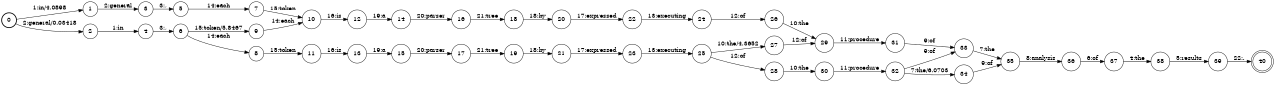 digraph FST {
rankdir = LR;
size = "8.5,11";
label = "";
center = 1;
orientation = Portrait;
ranksep = "0.4";
nodesep = "0.25";
0 [label = "0", shape = circle, style = bold, fontsize = 14]
	0 -> 1 [label = "1:in/4.0898", fontsize = 14];
	0 -> 2 [label = "2:general/0.03418", fontsize = 14];
1 [label = "1", shape = circle, style = solid, fontsize = 14]
	1 -> 3 [label = "2:general", fontsize = 14];
2 [label = "2", shape = circle, style = solid, fontsize = 14]
	2 -> 4 [label = "1:in", fontsize = 14];
3 [label = "3", shape = circle, style = solid, fontsize = 14]
	3 -> 5 [label = "3:,", fontsize = 14];
4 [label = "4", shape = circle, style = solid, fontsize = 14]
	4 -> 6 [label = "3:,", fontsize = 14];
5 [label = "5", shape = circle, style = solid, fontsize = 14]
	5 -> 7 [label = "14:each", fontsize = 14];
6 [label = "6", shape = circle, style = solid, fontsize = 14]
	6 -> 8 [label = "14:each", fontsize = 14];
	6 -> 9 [label = "15:token/5.8467", fontsize = 14];
7 [label = "7", shape = circle, style = solid, fontsize = 14]
	7 -> 10 [label = "15:token", fontsize = 14];
8 [label = "8", shape = circle, style = solid, fontsize = 14]
	8 -> 11 [label = "15:token", fontsize = 14];
9 [label = "9", shape = circle, style = solid, fontsize = 14]
	9 -> 10 [label = "14:each", fontsize = 14];
10 [label = "10", shape = circle, style = solid, fontsize = 14]
	10 -> 12 [label = "16:is", fontsize = 14];
11 [label = "11", shape = circle, style = solid, fontsize = 14]
	11 -> 13 [label = "16:is", fontsize = 14];
12 [label = "12", shape = circle, style = solid, fontsize = 14]
	12 -> 14 [label = "19:a", fontsize = 14];
13 [label = "13", shape = circle, style = solid, fontsize = 14]
	13 -> 15 [label = "19:a", fontsize = 14];
14 [label = "14", shape = circle, style = solid, fontsize = 14]
	14 -> 16 [label = "20:parser", fontsize = 14];
15 [label = "15", shape = circle, style = solid, fontsize = 14]
	15 -> 17 [label = "20:parser", fontsize = 14];
16 [label = "16", shape = circle, style = solid, fontsize = 14]
	16 -> 18 [label = "21:tree", fontsize = 14];
17 [label = "17", shape = circle, style = solid, fontsize = 14]
	17 -> 19 [label = "21:tree", fontsize = 14];
18 [label = "18", shape = circle, style = solid, fontsize = 14]
	18 -> 20 [label = "18:by", fontsize = 14];
19 [label = "19", shape = circle, style = solid, fontsize = 14]
	19 -> 21 [label = "18:by", fontsize = 14];
20 [label = "20", shape = circle, style = solid, fontsize = 14]
	20 -> 22 [label = "17:expressed", fontsize = 14];
21 [label = "21", shape = circle, style = solid, fontsize = 14]
	21 -> 23 [label = "17:expressed", fontsize = 14];
22 [label = "22", shape = circle, style = solid, fontsize = 14]
	22 -> 24 [label = "13:executing", fontsize = 14];
23 [label = "23", shape = circle, style = solid, fontsize = 14]
	23 -> 25 [label = "13:executing", fontsize = 14];
24 [label = "24", shape = circle, style = solid, fontsize = 14]
	24 -> 26 [label = "12:of", fontsize = 14];
25 [label = "25", shape = circle, style = solid, fontsize = 14]
	25 -> 27 [label = "10:the/4.3652", fontsize = 14];
	25 -> 28 [label = "12:of", fontsize = 14];
26 [label = "26", shape = circle, style = solid, fontsize = 14]
	26 -> 29 [label = "10:the", fontsize = 14];
27 [label = "27", shape = circle, style = solid, fontsize = 14]
	27 -> 29 [label = "12:of", fontsize = 14];
28 [label = "28", shape = circle, style = solid, fontsize = 14]
	28 -> 30 [label = "10:the", fontsize = 14];
29 [label = "29", shape = circle, style = solid, fontsize = 14]
	29 -> 31 [label = "11:procedure", fontsize = 14];
30 [label = "30", shape = circle, style = solid, fontsize = 14]
	30 -> 32 [label = "11:procedure", fontsize = 14];
31 [label = "31", shape = circle, style = solid, fontsize = 14]
	31 -> 33 [label = "9:of", fontsize = 14];
32 [label = "32", shape = circle, style = solid, fontsize = 14]
	32 -> 34 [label = "7:the/6.0703", fontsize = 14];
	32 -> 33 [label = "9:of", fontsize = 14];
33 [label = "33", shape = circle, style = solid, fontsize = 14]
	33 -> 35 [label = "7:the", fontsize = 14];
34 [label = "34", shape = circle, style = solid, fontsize = 14]
	34 -> 35 [label = "9:of", fontsize = 14];
35 [label = "35", shape = circle, style = solid, fontsize = 14]
	35 -> 36 [label = "8:analysis", fontsize = 14];
36 [label = "36", shape = circle, style = solid, fontsize = 14]
	36 -> 37 [label = "6:of", fontsize = 14];
37 [label = "37", shape = circle, style = solid, fontsize = 14]
	37 -> 38 [label = "4:the", fontsize = 14];
38 [label = "38", shape = circle, style = solid, fontsize = 14]
	38 -> 39 [label = "5:results", fontsize = 14];
39 [label = "39", shape = circle, style = solid, fontsize = 14]
	39 -> 40 [label = "22:.", fontsize = 14];
40 [label = "40", shape = doublecircle, style = solid, fontsize = 14]
}
